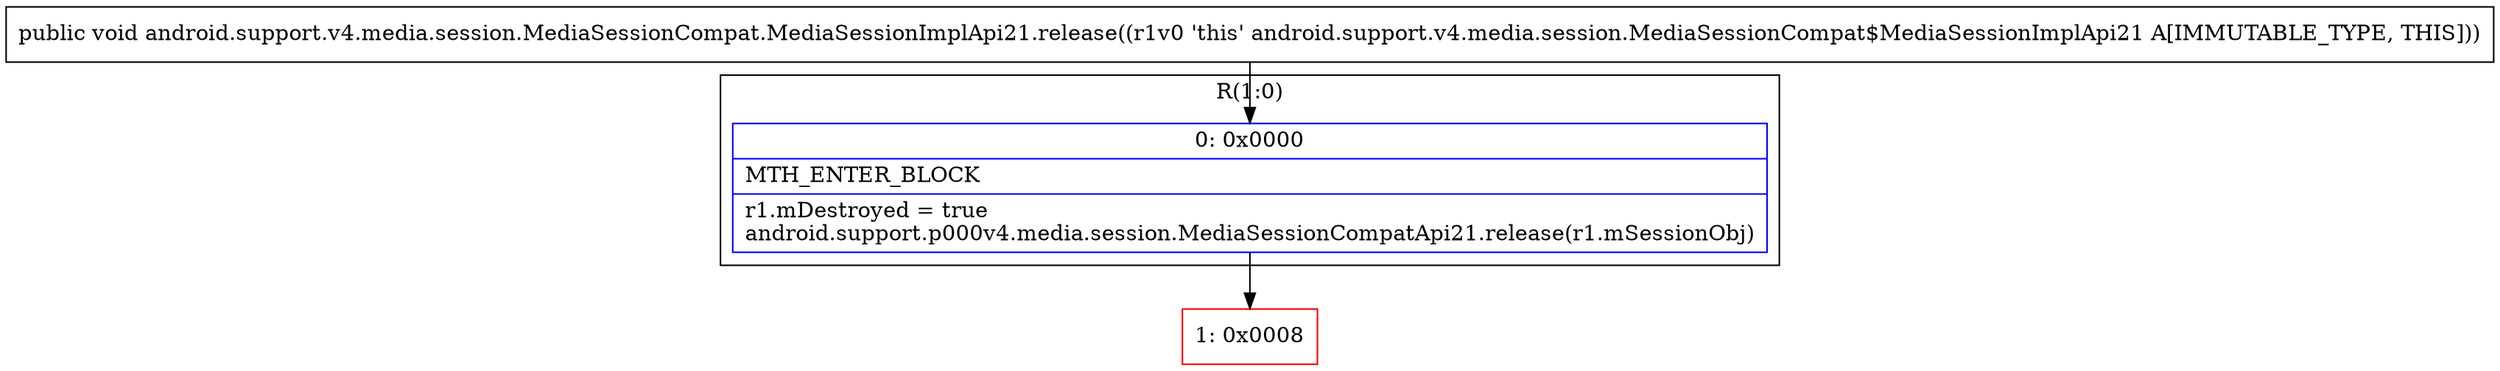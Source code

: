 digraph "CFG forandroid.support.v4.media.session.MediaSessionCompat.MediaSessionImplApi21.release()V" {
subgraph cluster_Region_1262857576 {
label = "R(1:0)";
node [shape=record,color=blue];
Node_0 [shape=record,label="{0\:\ 0x0000|MTH_ENTER_BLOCK\l|r1.mDestroyed = true\landroid.support.p000v4.media.session.MediaSessionCompatApi21.release(r1.mSessionObj)\l}"];
}
Node_1 [shape=record,color=red,label="{1\:\ 0x0008}"];
MethodNode[shape=record,label="{public void android.support.v4.media.session.MediaSessionCompat.MediaSessionImplApi21.release((r1v0 'this' android.support.v4.media.session.MediaSessionCompat$MediaSessionImplApi21 A[IMMUTABLE_TYPE, THIS])) }"];
MethodNode -> Node_0;
Node_0 -> Node_1;
}

